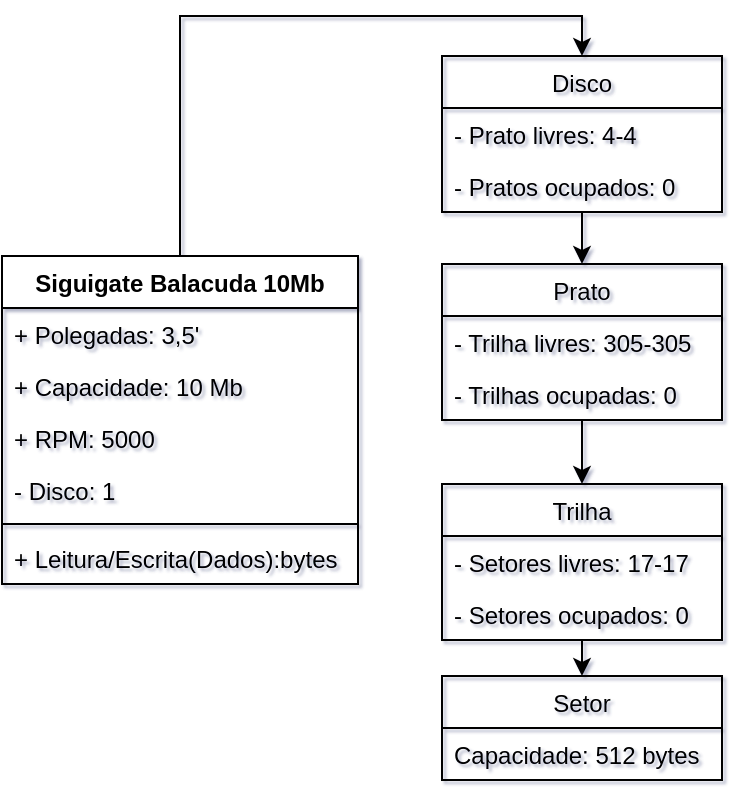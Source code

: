 <mxfile version="20.2.7" type="github">
  <diagram name="Page-1" id="b5b7bab2-c9e2-2cf4-8b2a-24fd1a2a6d21">
    <mxGraphModel dx="723" dy="405" grid="1" gridSize="10" guides="1" tooltips="1" connect="1" arrows="1" fold="1" page="1" pageScale="1" pageWidth="827" pageHeight="1169" math="0" shadow="1">
      <root>
        <mxCell id="0" />
        <mxCell id="1" parent="0" />
        <mxCell id="tznUTwWEu6ILu5F7X-mW-97" style="edgeStyle=orthogonalEdgeStyle;rounded=0;orthogonalLoop=1;jettySize=auto;html=1;exitX=0;exitY=0;exitDx=70;exitDy=32;exitPerimeter=0;entryX=0;entryY=0;entryDx=0;entryDy=32;entryPerimeter=0;" parent="1" edge="1">
          <mxGeometry relative="1" as="geometry">
            <mxPoint x="195" y="932.0" as="sourcePoint" />
            <Array as="points">
              <mxPoint x="215" y="932" />
              <mxPoint x="215" y="970" />
              <mxPoint x="20" y="970" />
              <mxPoint x="20" y="1022" />
            </Array>
          </mxGeometry>
        </mxCell>
        <mxCell id="tznUTwWEu6ILu5F7X-mW-99" style="edgeStyle=orthogonalEdgeStyle;rounded=0;orthogonalLoop=1;jettySize=auto;html=1;exitX=0;exitY=0;exitDx=70;exitDy=32;exitPerimeter=0;entryX=0;entryY=0;entryDx=0;entryDy=32;entryPerimeter=0;" parent="1" edge="1">
          <mxGeometry relative="1" as="geometry">
            <mxPoint x="195" y="1022.0" as="sourcePoint" />
            <Array as="points">
              <mxPoint x="215" y="1022" />
              <mxPoint x="215" y="1060" />
              <mxPoint x="20" y="1060" />
              <mxPoint x="20" y="1112" />
            </Array>
          </mxGeometry>
        </mxCell>
        <mxCell id="tznUTwWEu6ILu5F7X-mW-123" style="edgeStyle=orthogonalEdgeStyle;rounded=0;orthogonalLoop=1;jettySize=auto;html=1;exitX=0.5;exitY=1;exitDx=0;exitDy=0;entryX=0.5;entryY=0;entryDx=0;entryDy=0;" parent="1" source="tznUTwWEu6ILu5F7X-mW-104" target="tznUTwWEu6ILu5F7X-mW-108" edge="1">
          <mxGeometry relative="1" as="geometry" />
        </mxCell>
        <mxCell id="tznUTwWEu6ILu5F7X-mW-104" value="Disco" style="swimlane;fontStyle=0;childLayout=stackLayout;horizontal=1;startSize=26;fillColor=none;horizontalStack=0;resizeParent=1;resizeParentMax=0;resizeLast=0;collapsible=1;marginBottom=0;" parent="1" vertex="1">
          <mxGeometry x="240" y="40" width="140" height="78" as="geometry">
            <mxRectangle x="640" y="190" width="70" height="30" as="alternateBounds" />
          </mxGeometry>
        </mxCell>
        <mxCell id="tznUTwWEu6ILu5F7X-mW-105" value="- Prato livres: 4-4" style="text;strokeColor=none;fillColor=none;align=left;verticalAlign=top;spacingLeft=4;spacingRight=4;overflow=hidden;rotatable=0;points=[[0,0.5],[1,0.5]];portConstraint=eastwest;" parent="tznUTwWEu6ILu5F7X-mW-104" vertex="1">
          <mxGeometry y="26" width="140" height="26" as="geometry" />
        </mxCell>
        <mxCell id="tznUTwWEu6ILu5F7X-mW-128" value="- Pratos ocupados: 0" style="text;strokeColor=none;fillColor=none;align=left;verticalAlign=top;spacingLeft=4;spacingRight=4;overflow=hidden;rotatable=0;points=[[0,0.5],[1,0.5]];portConstraint=eastwest;" parent="tznUTwWEu6ILu5F7X-mW-104" vertex="1">
          <mxGeometry y="52" width="140" height="26" as="geometry" />
        </mxCell>
        <mxCell id="tznUTwWEu6ILu5F7X-mW-124" style="edgeStyle=orthogonalEdgeStyle;rounded=0;orthogonalLoop=1;jettySize=auto;html=1;exitX=0.5;exitY=1;exitDx=0;exitDy=0;entryX=0.5;entryY=0;entryDx=0;entryDy=0;" parent="1" source="tznUTwWEu6ILu5F7X-mW-108" target="tznUTwWEu6ILu5F7X-mW-114" edge="1">
          <mxGeometry relative="1" as="geometry" />
        </mxCell>
        <mxCell id="tznUTwWEu6ILu5F7X-mW-108" value="Prato" style="swimlane;fontStyle=0;childLayout=stackLayout;horizontal=1;startSize=26;fillColor=none;horizontalStack=0;resizeParent=1;resizeParentMax=0;resizeLast=0;collapsible=1;marginBottom=0;" parent="1" vertex="1">
          <mxGeometry x="240" y="144" width="140" height="78" as="geometry">
            <mxRectangle x="640" y="260" width="70" height="30" as="alternateBounds" />
          </mxGeometry>
        </mxCell>
        <mxCell id="tznUTwWEu6ILu5F7X-mW-109" value="- Trilha livres: 305-305" style="text;strokeColor=none;fillColor=none;align=left;verticalAlign=top;spacingLeft=4;spacingRight=4;overflow=hidden;rotatable=0;points=[[0,0.5],[1,0.5]];portConstraint=eastwest;" parent="tznUTwWEu6ILu5F7X-mW-108" vertex="1">
          <mxGeometry y="26" width="140" height="26" as="geometry" />
        </mxCell>
        <mxCell id="tznUTwWEu6ILu5F7X-mW-127" value="- Trilhas ocupadas: 0" style="text;strokeColor=none;fillColor=none;align=left;verticalAlign=top;spacingLeft=4;spacingRight=4;overflow=hidden;rotatable=0;points=[[0,0.5],[1,0.5]];portConstraint=eastwest;" parent="tznUTwWEu6ILu5F7X-mW-108" vertex="1">
          <mxGeometry y="52" width="140" height="26" as="geometry" />
        </mxCell>
        <mxCell id="tznUTwWEu6ILu5F7X-mW-145" style="edgeStyle=orthogonalEdgeStyle;rounded=0;orthogonalLoop=1;jettySize=auto;html=1;exitX=0.5;exitY=1;exitDx=0;exitDy=0;entryX=0.5;entryY=0;entryDx=0;entryDy=0;" parent="1" source="tznUTwWEu6ILu5F7X-mW-114" target="tznUTwWEu6ILu5F7X-mW-141" edge="1">
          <mxGeometry relative="1" as="geometry" />
        </mxCell>
        <mxCell id="tznUTwWEu6ILu5F7X-mW-114" value="Trilha" style="swimlane;fontStyle=0;childLayout=stackLayout;horizontal=1;startSize=26;fillColor=none;horizontalStack=0;resizeParent=1;resizeParentMax=0;resizeLast=0;collapsible=1;marginBottom=0;" parent="1" vertex="1">
          <mxGeometry x="240" y="254" width="140" height="78" as="geometry">
            <mxRectangle x="240" y="254" width="70" height="30" as="alternateBounds" />
          </mxGeometry>
        </mxCell>
        <mxCell id="tznUTwWEu6ILu5F7X-mW-115" value="- Setores livres: 17-17" style="text;strokeColor=none;fillColor=none;align=left;verticalAlign=top;spacingLeft=4;spacingRight=4;overflow=hidden;rotatable=0;points=[[0,0.5],[1,0.5]];portConstraint=eastwest;" parent="tznUTwWEu6ILu5F7X-mW-114" vertex="1">
          <mxGeometry y="26" width="140" height="26" as="geometry" />
        </mxCell>
        <mxCell id="tznUTwWEu6ILu5F7X-mW-126" value="- Setores ocupados: 0" style="text;strokeColor=none;fillColor=none;align=left;verticalAlign=top;spacingLeft=4;spacingRight=4;overflow=hidden;rotatable=0;points=[[0,0.5],[1,0.5]];portConstraint=eastwest;" parent="tznUTwWEu6ILu5F7X-mW-114" vertex="1">
          <mxGeometry y="52" width="140" height="26" as="geometry" />
        </mxCell>
        <mxCell id="tznUTwWEu6ILu5F7X-mW-140" style="edgeStyle=orthogonalEdgeStyle;rounded=0;orthogonalLoop=1;jettySize=auto;html=1;exitX=0.5;exitY=0;exitDx=0;exitDy=0;entryX=0.5;entryY=0;entryDx=0;entryDy=0;" parent="1" source="tznUTwWEu6ILu5F7X-mW-136" target="tznUTwWEu6ILu5F7X-mW-104" edge="1">
          <mxGeometry relative="1" as="geometry" />
        </mxCell>
        <mxCell id="tznUTwWEu6ILu5F7X-mW-136" value="Siguigate Balacuda 10Mb" style="swimlane;fontStyle=1;align=center;verticalAlign=top;childLayout=stackLayout;horizontal=1;startSize=26;horizontalStack=0;resizeParent=1;resizeParentMax=0;resizeLast=0;collapsible=1;marginBottom=0;" parent="1" vertex="1">
          <mxGeometry x="20" y="140" width="178" height="164" as="geometry" />
        </mxCell>
        <mxCell id="tznUTwWEu6ILu5F7X-mW-101" value="+ Polegadas: 3,5&#39;" style="text;strokeColor=none;fillColor=none;align=left;verticalAlign=top;spacingLeft=4;spacingRight=4;overflow=hidden;rotatable=0;points=[[0,0.5],[1,0.5]];portConstraint=eastwest;" parent="tznUTwWEu6ILu5F7X-mW-136" vertex="1">
          <mxGeometry y="26" width="178" height="26" as="geometry" />
        </mxCell>
        <mxCell id="tznUTwWEu6ILu5F7X-mW-102" value="+ Capacidade: 10 Mb" style="text;strokeColor=none;fillColor=none;align=left;verticalAlign=top;spacingLeft=4;spacingRight=4;overflow=hidden;rotatable=0;points=[[0,0.5],[1,0.5]];portConstraint=eastwest;" parent="tznUTwWEu6ILu5F7X-mW-136" vertex="1">
          <mxGeometry y="52" width="178" height="26" as="geometry" />
        </mxCell>
        <mxCell id="tznUTwWEu6ILu5F7X-mW-103" value="+ RPM: 5000" style="text;strokeColor=none;fillColor=none;align=left;verticalAlign=top;spacingLeft=4;spacingRight=4;overflow=hidden;rotatable=0;points=[[0,0.5],[1,0.5]];portConstraint=eastwest;" parent="tznUTwWEu6ILu5F7X-mW-136" vertex="1">
          <mxGeometry y="78" width="178" height="26" as="geometry" />
        </mxCell>
        <mxCell id="tznUTwWEu6ILu5F7X-mW-113" value="- Disco: 1" style="text;strokeColor=none;fillColor=none;align=left;verticalAlign=top;spacingLeft=4;spacingRight=4;overflow=hidden;rotatable=0;points=[[0,0.5],[1,0.5]];portConstraint=eastwest;" parent="tznUTwWEu6ILu5F7X-mW-136" vertex="1">
          <mxGeometry y="104" width="178" height="26" as="geometry" />
        </mxCell>
        <mxCell id="tznUTwWEu6ILu5F7X-mW-138" value="" style="line;strokeWidth=1;fillColor=none;align=left;verticalAlign=middle;spacingTop=-1;spacingLeft=3;spacingRight=3;rotatable=0;labelPosition=right;points=[];portConstraint=eastwest;" parent="tznUTwWEu6ILu5F7X-mW-136" vertex="1">
          <mxGeometry y="130" width="178" height="8" as="geometry" />
        </mxCell>
        <mxCell id="tznUTwWEu6ILu5F7X-mW-121" value="+ Leitura/Escrita(Dados):bytes" style="text;strokeColor=none;fillColor=none;align=left;verticalAlign=top;spacingLeft=4;spacingRight=4;overflow=hidden;rotatable=0;points=[[0,0.5],[1,0.5]];portConstraint=eastwest;" parent="tznUTwWEu6ILu5F7X-mW-136" vertex="1">
          <mxGeometry y="138" width="178" height="26" as="geometry" />
        </mxCell>
        <mxCell id="tznUTwWEu6ILu5F7X-mW-141" value="Setor" style="swimlane;fontStyle=0;childLayout=stackLayout;horizontal=1;startSize=26;fillColor=none;horizontalStack=0;resizeParent=1;resizeParentMax=0;resizeLast=0;collapsible=1;marginBottom=0;" parent="1" vertex="1">
          <mxGeometry x="240" y="350" width="140" height="52" as="geometry" />
        </mxCell>
        <mxCell id="tznUTwWEu6ILu5F7X-mW-119" value="Capacidade: 512 bytes" style="text;strokeColor=none;fillColor=none;align=left;verticalAlign=top;spacingLeft=4;spacingRight=4;overflow=hidden;rotatable=0;points=[[0,0.5],[1,0.5]];portConstraint=eastwest;" parent="tznUTwWEu6ILu5F7X-mW-141" vertex="1">
          <mxGeometry y="26" width="140" height="26" as="geometry" />
        </mxCell>
      </root>
    </mxGraphModel>
  </diagram>
</mxfile>

